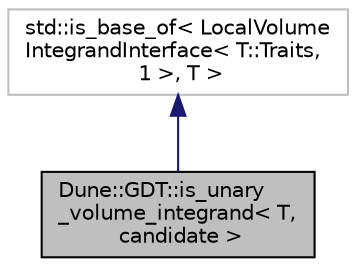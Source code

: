 digraph "Dune::GDT::is_unary_volume_integrand&lt; T, candidate &gt;"
{
  edge [fontname="Helvetica",fontsize="10",labelfontname="Helvetica",labelfontsize="10"];
  node [fontname="Helvetica",fontsize="10",shape=record];
  Node0 [label="Dune::GDT::is_unary\l_volume_integrand\< T,\l candidate \>",height=0.2,width=0.4,color="black", fillcolor="grey75", style="filled", fontcolor="black"];
  Node1 -> Node0 [dir="back",color="midnightblue",fontsize="10",style="solid",fontname="Helvetica"];
  Node1 [label="std::is_base_of\< LocalVolume\lIntegrandInterface\< T::Traits,\l 1 \>, T \>",height=0.2,width=0.4,color="grey75", fillcolor="white", style="filled"];
}
